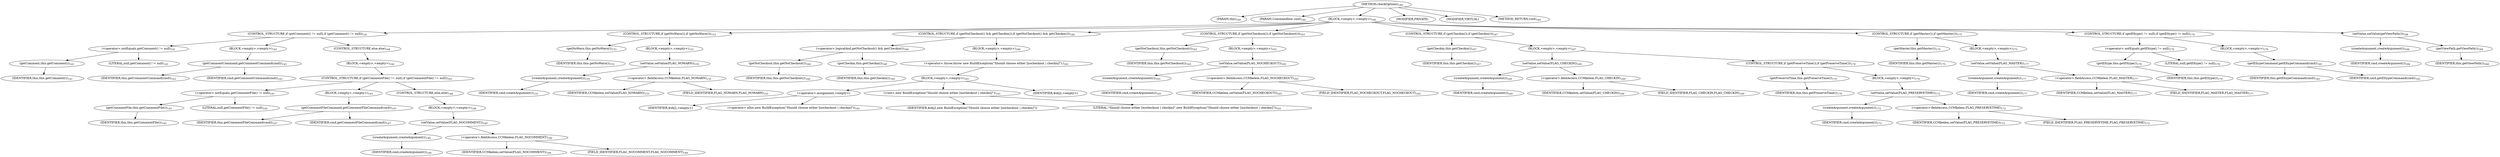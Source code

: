digraph "checkOptions" {  
"156" [label = <(METHOD,checkOptions)<SUB>140</SUB>> ]
"18" [label = <(PARAM,this)<SUB>140</SUB>> ]
"157" [label = <(PARAM,Commandline cmd)<SUB>140</SUB>> ]
"158" [label = <(BLOCK,&lt;empty&gt;,&lt;empty&gt;)<SUB>140</SUB>> ]
"159" [label = <(CONTROL_STRUCTURE,if (getComment() != null),if (getComment() != null))<SUB>141</SUB>> ]
"160" [label = <(&lt;operator&gt;.notEquals,getComment() != null)<SUB>141</SUB>> ]
"161" [label = <(getComment,this.getComment())<SUB>141</SUB>> ]
"17" [label = <(IDENTIFIER,this,this.getComment())<SUB>141</SUB>> ]
"162" [label = <(LITERAL,null,getComment() != null)<SUB>141</SUB>> ]
"163" [label = <(BLOCK,&lt;empty&gt;,&lt;empty&gt;)<SUB>141</SUB>> ]
"164" [label = <(getCommentCommand,getCommentCommand(cmd))<SUB>143</SUB>> ]
"19" [label = <(IDENTIFIER,this,getCommentCommand(cmd))<SUB>143</SUB>> ]
"165" [label = <(IDENTIFIER,cmd,getCommentCommand(cmd))<SUB>143</SUB>> ]
"166" [label = <(CONTROL_STRUCTURE,else,else)<SUB>144</SUB>> ]
"167" [label = <(BLOCK,&lt;empty&gt;,&lt;empty&gt;)<SUB>144</SUB>> ]
"168" [label = <(CONTROL_STRUCTURE,if (getCommentFile() != null),if (getCommentFile() != null))<SUB>145</SUB>> ]
"169" [label = <(&lt;operator&gt;.notEquals,getCommentFile() != null)<SUB>145</SUB>> ]
"170" [label = <(getCommentFile,this.getCommentFile())<SUB>145</SUB>> ]
"20" [label = <(IDENTIFIER,this,this.getCommentFile())<SUB>145</SUB>> ]
"171" [label = <(LITERAL,null,getCommentFile() != null)<SUB>145</SUB>> ]
"172" [label = <(BLOCK,&lt;empty&gt;,&lt;empty&gt;)<SUB>145</SUB>> ]
"173" [label = <(getCommentFileCommand,getCommentFileCommand(cmd))<SUB>147</SUB>> ]
"21" [label = <(IDENTIFIER,this,getCommentFileCommand(cmd))<SUB>147</SUB>> ]
"174" [label = <(IDENTIFIER,cmd,getCommentFileCommand(cmd))<SUB>147</SUB>> ]
"175" [label = <(CONTROL_STRUCTURE,else,else)<SUB>148</SUB>> ]
"176" [label = <(BLOCK,&lt;empty&gt;,&lt;empty&gt;)<SUB>148</SUB>> ]
"177" [label = <(setValue,setValue(FLAG_NOCOMMENT))<SUB>149</SUB>> ]
"178" [label = <(createArgument,createArgument())<SUB>149</SUB>> ]
"179" [label = <(IDENTIFIER,cmd,createArgument())<SUB>149</SUB>> ]
"180" [label = <(&lt;operator&gt;.fieldAccess,CCMkelem.FLAG_NOCOMMENT)<SUB>149</SUB>> ]
"181" [label = <(IDENTIFIER,CCMkelem,setValue(FLAG_NOCOMMENT))<SUB>149</SUB>> ]
"182" [label = <(FIELD_IDENTIFIER,FLAG_NOCOMMENT,FLAG_NOCOMMENT)<SUB>149</SUB>> ]
"183" [label = <(CONTROL_STRUCTURE,if (getNoWarn()),if (getNoWarn()))<SUB>153</SUB>> ]
"184" [label = <(getNoWarn,this.getNoWarn())<SUB>153</SUB>> ]
"22" [label = <(IDENTIFIER,this,this.getNoWarn())<SUB>153</SUB>> ]
"185" [label = <(BLOCK,&lt;empty&gt;,&lt;empty&gt;)<SUB>153</SUB>> ]
"186" [label = <(setValue,setValue(FLAG_NOWARN))<SUB>155</SUB>> ]
"187" [label = <(createArgument,createArgument())<SUB>155</SUB>> ]
"188" [label = <(IDENTIFIER,cmd,createArgument())<SUB>155</SUB>> ]
"189" [label = <(&lt;operator&gt;.fieldAccess,CCMkelem.FLAG_NOWARN)<SUB>155</SUB>> ]
"190" [label = <(IDENTIFIER,CCMkelem,setValue(FLAG_NOWARN))<SUB>155</SUB>> ]
"191" [label = <(FIELD_IDENTIFIER,FLAG_NOWARN,FLAG_NOWARN)<SUB>155</SUB>> ]
"192" [label = <(CONTROL_STRUCTURE,if (getNoCheckout() &amp;&amp; getCheckin()),if (getNoCheckout() &amp;&amp; getCheckin()))<SUB>160</SUB>> ]
"193" [label = <(&lt;operator&gt;.logicalAnd,getNoCheckout() &amp;&amp; getCheckin())<SUB>160</SUB>> ]
"194" [label = <(getNoCheckout,this.getNoCheckout())<SUB>160</SUB>> ]
"23" [label = <(IDENTIFIER,this,this.getNoCheckout())<SUB>160</SUB>> ]
"195" [label = <(getCheckin,this.getCheckin())<SUB>160</SUB>> ]
"24" [label = <(IDENTIFIER,this,this.getCheckin())<SUB>160</SUB>> ]
"196" [label = <(BLOCK,&lt;empty&gt;,&lt;empty&gt;)<SUB>160</SUB>> ]
"197" [label = <(&lt;operator&gt;.throw,throw new BuildException(&quot;Should choose either [nocheckout | checkin]&quot;);)<SUB>161</SUB>> ]
"198" [label = <(BLOCK,&lt;empty&gt;,&lt;empty&gt;)<SUB>161</SUB>> ]
"199" [label = <(&lt;operator&gt;.assignment,&lt;empty&gt;)> ]
"200" [label = <(IDENTIFIER,$obj2,&lt;empty&gt;)> ]
"201" [label = <(&lt;operator&gt;.alloc,new BuildException(&quot;Should choose either [nocheckout | checkin]&quot;))<SUB>161</SUB>> ]
"202" [label = <(&lt;init&gt;,new BuildException(&quot;Should choose either [nocheckout | checkin]&quot;))<SUB>161</SUB>> ]
"203" [label = <(IDENTIFIER,$obj2,new BuildException(&quot;Should choose either [nocheckout | checkin]&quot;))> ]
"204" [label = <(LITERAL,&quot;Should choose either [nocheckout | checkin]&quot;,new BuildException(&quot;Should choose either [nocheckout | checkin]&quot;))<SUB>161</SUB>> ]
"205" [label = <(IDENTIFIER,$obj2,&lt;empty&gt;)> ]
"206" [label = <(CONTROL_STRUCTURE,if (getNoCheckout()),if (getNoCheckout()))<SUB>163</SUB>> ]
"207" [label = <(getNoCheckout,this.getNoCheckout())<SUB>163</SUB>> ]
"25" [label = <(IDENTIFIER,this,this.getNoCheckout())<SUB>163</SUB>> ]
"208" [label = <(BLOCK,&lt;empty&gt;,&lt;empty&gt;)<SUB>163</SUB>> ]
"209" [label = <(setValue,setValue(FLAG_NOCHECKOUT))<SUB>165</SUB>> ]
"210" [label = <(createArgument,createArgument())<SUB>165</SUB>> ]
"211" [label = <(IDENTIFIER,cmd,createArgument())<SUB>165</SUB>> ]
"212" [label = <(&lt;operator&gt;.fieldAccess,CCMkelem.FLAG_NOCHECKOUT)<SUB>165</SUB>> ]
"213" [label = <(IDENTIFIER,CCMkelem,setValue(FLAG_NOCHECKOUT))<SUB>165</SUB>> ]
"214" [label = <(FIELD_IDENTIFIER,FLAG_NOCHECKOUT,FLAG_NOCHECKOUT)<SUB>165</SUB>> ]
"215" [label = <(CONTROL_STRUCTURE,if (getCheckin()),if (getCheckin()))<SUB>167</SUB>> ]
"216" [label = <(getCheckin,this.getCheckin())<SUB>167</SUB>> ]
"26" [label = <(IDENTIFIER,this,this.getCheckin())<SUB>167</SUB>> ]
"217" [label = <(BLOCK,&lt;empty&gt;,&lt;empty&gt;)<SUB>167</SUB>> ]
"218" [label = <(setValue,setValue(FLAG_CHECKIN))<SUB>169</SUB>> ]
"219" [label = <(createArgument,createArgument())<SUB>169</SUB>> ]
"220" [label = <(IDENTIFIER,cmd,createArgument())<SUB>169</SUB>> ]
"221" [label = <(&lt;operator&gt;.fieldAccess,CCMkelem.FLAG_CHECKIN)<SUB>169</SUB>> ]
"222" [label = <(IDENTIFIER,CCMkelem,setValue(FLAG_CHECKIN))<SUB>169</SUB>> ]
"223" [label = <(FIELD_IDENTIFIER,FLAG_CHECKIN,FLAG_CHECKIN)<SUB>169</SUB>> ]
"224" [label = <(CONTROL_STRUCTURE,if (getPreserveTime()),if (getPreserveTime()))<SUB>170</SUB>> ]
"225" [label = <(getPreserveTime,this.getPreserveTime())<SUB>170</SUB>> ]
"27" [label = <(IDENTIFIER,this,this.getPreserveTime())<SUB>170</SUB>> ]
"226" [label = <(BLOCK,&lt;empty&gt;,&lt;empty&gt;)<SUB>170</SUB>> ]
"227" [label = <(setValue,setValue(FLAG_PRESERVETIME))<SUB>172</SUB>> ]
"228" [label = <(createArgument,createArgument())<SUB>172</SUB>> ]
"229" [label = <(IDENTIFIER,cmd,createArgument())<SUB>172</SUB>> ]
"230" [label = <(&lt;operator&gt;.fieldAccess,CCMkelem.FLAG_PRESERVETIME)<SUB>172</SUB>> ]
"231" [label = <(IDENTIFIER,CCMkelem,setValue(FLAG_PRESERVETIME))<SUB>172</SUB>> ]
"232" [label = <(FIELD_IDENTIFIER,FLAG_PRESERVETIME,FLAG_PRESERVETIME)<SUB>172</SUB>> ]
"233" [label = <(CONTROL_STRUCTURE,if (getMaster()),if (getMaster()))<SUB>175</SUB>> ]
"234" [label = <(getMaster,this.getMaster())<SUB>175</SUB>> ]
"28" [label = <(IDENTIFIER,this,this.getMaster())<SUB>175</SUB>> ]
"235" [label = <(BLOCK,&lt;empty&gt;,&lt;empty&gt;)<SUB>175</SUB>> ]
"236" [label = <(setValue,setValue(FLAG_MASTER))<SUB>177</SUB>> ]
"237" [label = <(createArgument,createArgument())<SUB>177</SUB>> ]
"238" [label = <(IDENTIFIER,cmd,createArgument())<SUB>177</SUB>> ]
"239" [label = <(&lt;operator&gt;.fieldAccess,CCMkelem.FLAG_MASTER)<SUB>177</SUB>> ]
"240" [label = <(IDENTIFIER,CCMkelem,setValue(FLAG_MASTER))<SUB>177</SUB>> ]
"241" [label = <(FIELD_IDENTIFIER,FLAG_MASTER,FLAG_MASTER)<SUB>177</SUB>> ]
"242" [label = <(CONTROL_STRUCTURE,if (getEltype() != null),if (getEltype() != null))<SUB>179</SUB>> ]
"243" [label = <(&lt;operator&gt;.notEquals,getEltype() != null)<SUB>179</SUB>> ]
"244" [label = <(getEltype,this.getEltype())<SUB>179</SUB>> ]
"29" [label = <(IDENTIFIER,this,this.getEltype())<SUB>179</SUB>> ]
"245" [label = <(LITERAL,null,getEltype() != null)<SUB>179</SUB>> ]
"246" [label = <(BLOCK,&lt;empty&gt;,&lt;empty&gt;)<SUB>179</SUB>> ]
"247" [label = <(getEltypeCommand,getEltypeCommand(cmd))<SUB>181</SUB>> ]
"30" [label = <(IDENTIFIER,this,getEltypeCommand(cmd))<SUB>181</SUB>> ]
"248" [label = <(IDENTIFIER,cmd,getEltypeCommand(cmd))<SUB>181</SUB>> ]
"249" [label = <(setValue,setValue(getViewPath()))<SUB>184</SUB>> ]
"250" [label = <(createArgument,createArgument())<SUB>184</SUB>> ]
"251" [label = <(IDENTIFIER,cmd,createArgument())<SUB>184</SUB>> ]
"252" [label = <(getViewPath,getViewPath())<SUB>184</SUB>> ]
"31" [label = <(IDENTIFIER,this,getViewPath())<SUB>184</SUB>> ]
"253" [label = <(MODIFIER,PRIVATE)> ]
"254" [label = <(MODIFIER,VIRTUAL)> ]
"255" [label = <(METHOD_RETURN,void)<SUB>140</SUB>> ]
  "156" -> "18" 
  "156" -> "157" 
  "156" -> "158" 
  "156" -> "253" 
  "156" -> "254" 
  "156" -> "255" 
  "158" -> "159" 
  "158" -> "183" 
  "158" -> "192" 
  "158" -> "206" 
  "158" -> "215" 
  "158" -> "233" 
  "158" -> "242" 
  "158" -> "249" 
  "159" -> "160" 
  "159" -> "163" 
  "159" -> "166" 
  "160" -> "161" 
  "160" -> "162" 
  "161" -> "17" 
  "163" -> "164" 
  "164" -> "19" 
  "164" -> "165" 
  "166" -> "167" 
  "167" -> "168" 
  "168" -> "169" 
  "168" -> "172" 
  "168" -> "175" 
  "169" -> "170" 
  "169" -> "171" 
  "170" -> "20" 
  "172" -> "173" 
  "173" -> "21" 
  "173" -> "174" 
  "175" -> "176" 
  "176" -> "177" 
  "177" -> "178" 
  "177" -> "180" 
  "178" -> "179" 
  "180" -> "181" 
  "180" -> "182" 
  "183" -> "184" 
  "183" -> "185" 
  "184" -> "22" 
  "185" -> "186" 
  "186" -> "187" 
  "186" -> "189" 
  "187" -> "188" 
  "189" -> "190" 
  "189" -> "191" 
  "192" -> "193" 
  "192" -> "196" 
  "193" -> "194" 
  "193" -> "195" 
  "194" -> "23" 
  "195" -> "24" 
  "196" -> "197" 
  "197" -> "198" 
  "198" -> "199" 
  "198" -> "202" 
  "198" -> "205" 
  "199" -> "200" 
  "199" -> "201" 
  "202" -> "203" 
  "202" -> "204" 
  "206" -> "207" 
  "206" -> "208" 
  "207" -> "25" 
  "208" -> "209" 
  "209" -> "210" 
  "209" -> "212" 
  "210" -> "211" 
  "212" -> "213" 
  "212" -> "214" 
  "215" -> "216" 
  "215" -> "217" 
  "216" -> "26" 
  "217" -> "218" 
  "217" -> "224" 
  "218" -> "219" 
  "218" -> "221" 
  "219" -> "220" 
  "221" -> "222" 
  "221" -> "223" 
  "224" -> "225" 
  "224" -> "226" 
  "225" -> "27" 
  "226" -> "227" 
  "227" -> "228" 
  "227" -> "230" 
  "228" -> "229" 
  "230" -> "231" 
  "230" -> "232" 
  "233" -> "234" 
  "233" -> "235" 
  "234" -> "28" 
  "235" -> "236" 
  "236" -> "237" 
  "236" -> "239" 
  "237" -> "238" 
  "239" -> "240" 
  "239" -> "241" 
  "242" -> "243" 
  "242" -> "246" 
  "243" -> "244" 
  "243" -> "245" 
  "244" -> "29" 
  "246" -> "247" 
  "247" -> "30" 
  "247" -> "248" 
  "249" -> "250" 
  "249" -> "252" 
  "250" -> "251" 
  "252" -> "31" 
}
